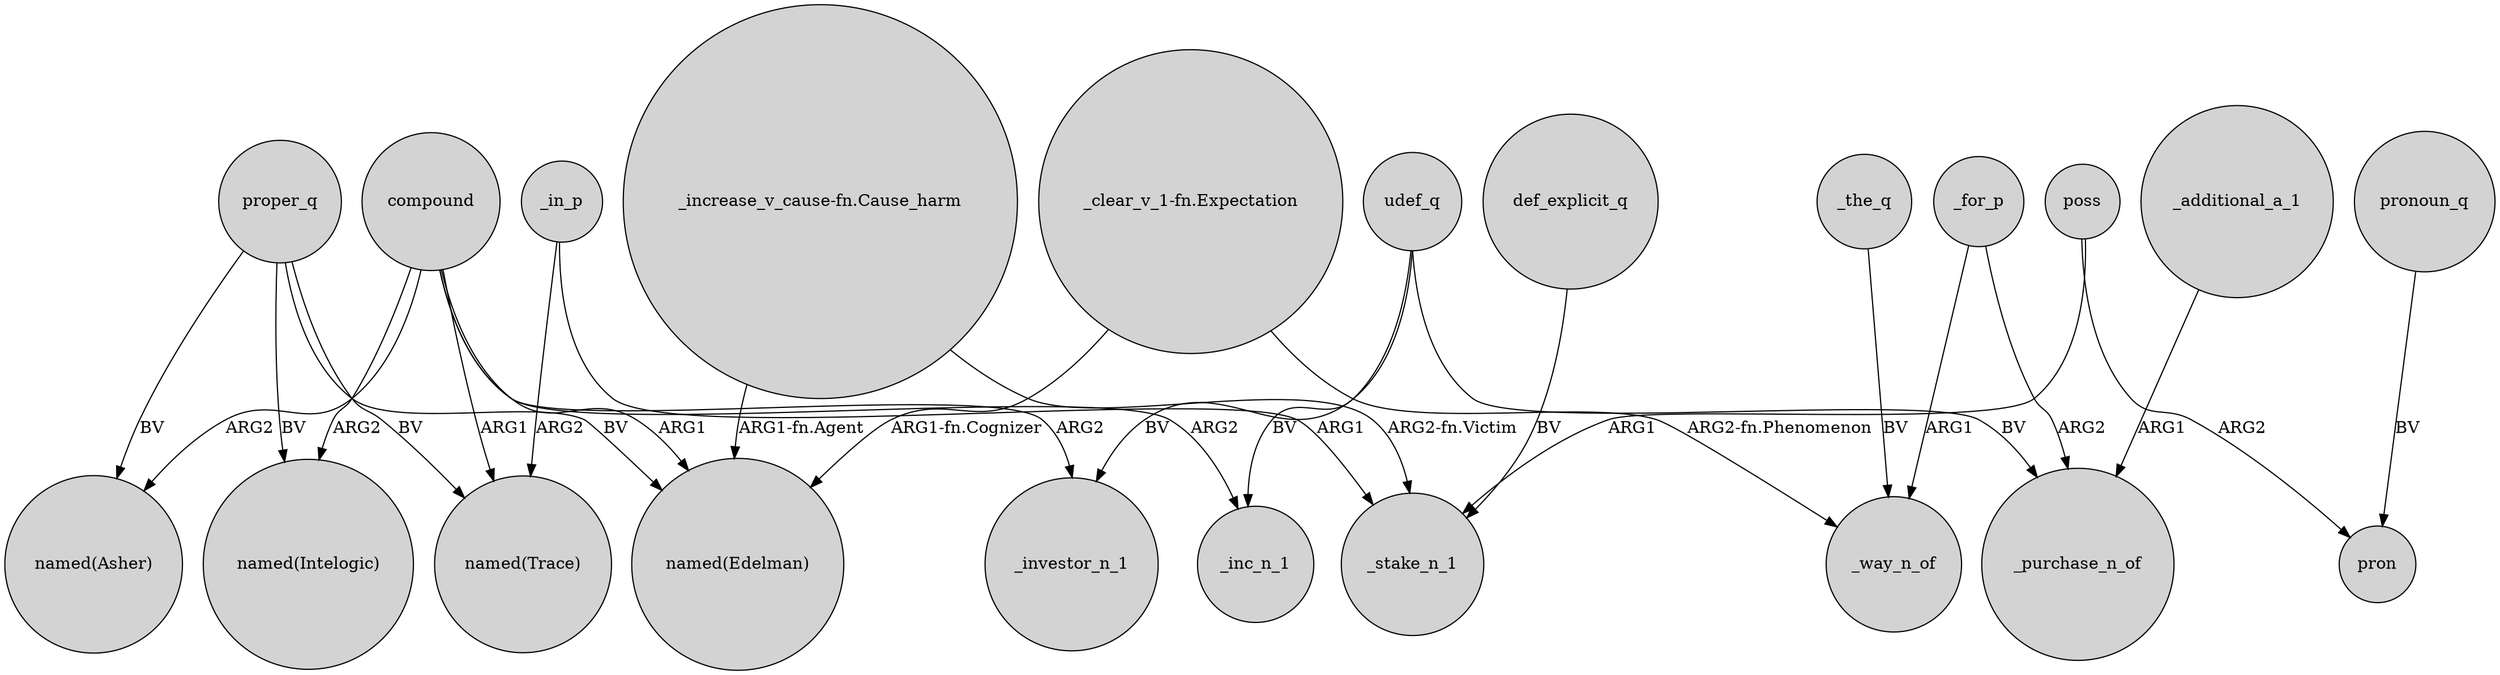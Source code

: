 digraph {
	node [shape=circle style=filled]
	compound -> "named(Asher)" [label=ARG2]
	pronoun_q -> pron [label=BV]
	udef_q -> _inc_n_1 [label=BV]
	proper_q -> "named(Asher)" [label=BV]
	poss -> pron [label=ARG2]
	compound -> _investor_n_1 [label=ARG2]
	compound -> "named(Edelman)" [label=ARG1]
	compound -> _inc_n_1 [label=ARG2]
	udef_q -> _purchase_n_of [label=BV]
	_in_p -> "named(Trace)" [label=ARG2]
	_the_q -> _way_n_of [label=BV]
	"_clear_v_1-fn.Expectation" -> _way_n_of [label="ARG2-fn.Phenomenon"]
	def_explicit_q -> _stake_n_1 [label=BV]
	"_clear_v_1-fn.Expectation" -> "named(Edelman)" [label="ARG1-fn.Cognizer"]
	compound -> "named(Intelogic)" [label=ARG2]
	"_increase_v_cause-fn.Cause_harm" -> _stake_n_1 [label="ARG2-fn.Victim"]
	_for_p -> _way_n_of [label=ARG1]
	compound -> "named(Trace)" [label=ARG1]
	_additional_a_1 -> _purchase_n_of [label=ARG1]
	"_increase_v_cause-fn.Cause_harm" -> "named(Edelman)" [label="ARG1-fn.Agent"]
	proper_q -> "named(Edelman)" [label=BV]
	proper_q -> "named(Trace)" [label=BV]
	udef_q -> _investor_n_1 [label=BV]
	_in_p -> _stake_n_1 [label=ARG1]
	poss -> _stake_n_1 [label=ARG1]
	proper_q -> "named(Intelogic)" [label=BV]
	_for_p -> _purchase_n_of [label=ARG2]
}
